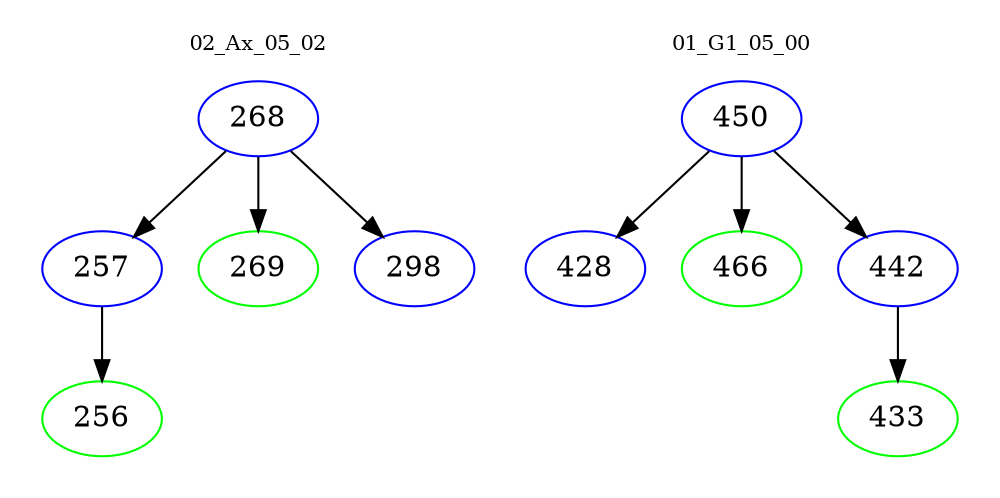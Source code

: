 digraph{
subgraph cluster_0 {
color = white
label = "02_Ax_05_02";
fontsize=10;
T0_268 [label="268", color="blue"]
T0_268 -> T0_257 [color="black"]
T0_257 [label="257", color="blue"]
T0_257 -> T0_256 [color="black"]
T0_256 [label="256", color="green"]
T0_268 -> T0_269 [color="black"]
T0_269 [label="269", color="green"]
T0_268 -> T0_298 [color="black"]
T0_298 [label="298", color="blue"]
}
subgraph cluster_1 {
color = white
label = "01_G1_05_00";
fontsize=10;
T1_450 [label="450", color="blue"]
T1_450 -> T1_428 [color="black"]
T1_428 [label="428", color="blue"]
T1_450 -> T1_466 [color="black"]
T1_466 [label="466", color="green"]
T1_450 -> T1_442 [color="black"]
T1_442 [label="442", color="blue"]
T1_442 -> T1_433 [color="black"]
T1_433 [label="433", color="green"]
}
}
